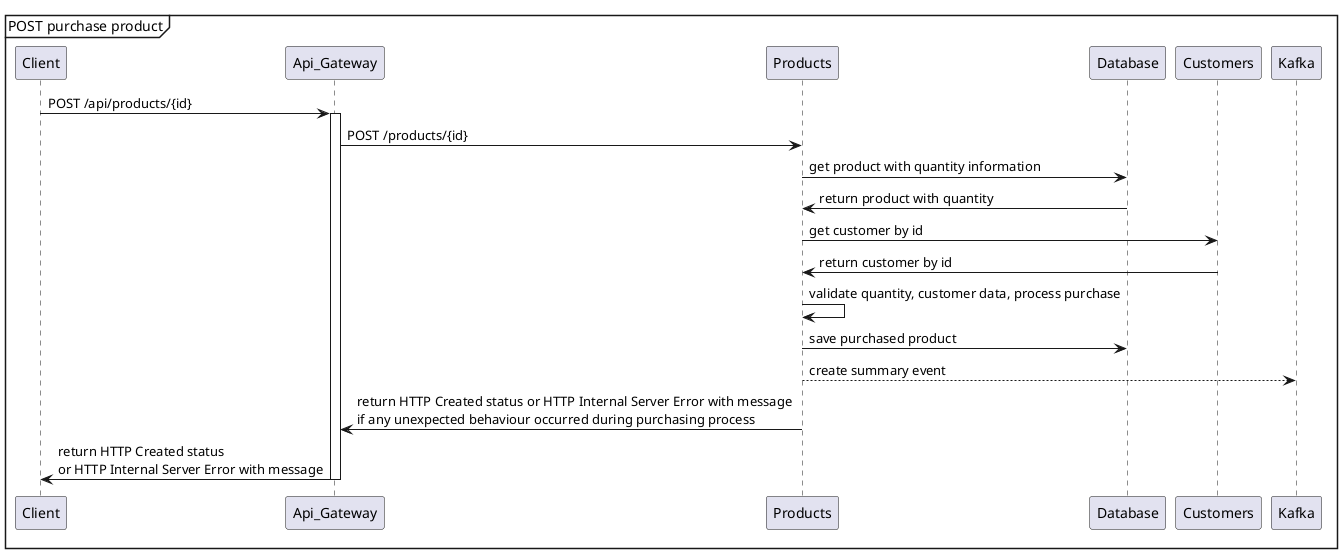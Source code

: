 @startuml
mainframe POST purchase product
Client -> Api_Gateway: POST /api/products/{id}
activate Api_Gateway
Api_Gateway -> Products: POST /products/{id}
Products -> Database: get product with quantity information
Products <- Database: return product with quantity
Products -> Customers: get customer by id
Products <- Customers: return customer by id
Products -> Products: validate quantity, customer data, process purchase
Products -> Database: save purchased product
Products --> Kafka: create summary event

Api_Gateway <- Products: return HTTP Created status or HTTP Internal Server Error with message \nif any unexpected behaviour occurred during purchasing process
Client <- Api_Gateway: return HTTP Created status \nor HTTP Internal Server Error with message
deactivate Api_Gateway
@enduml